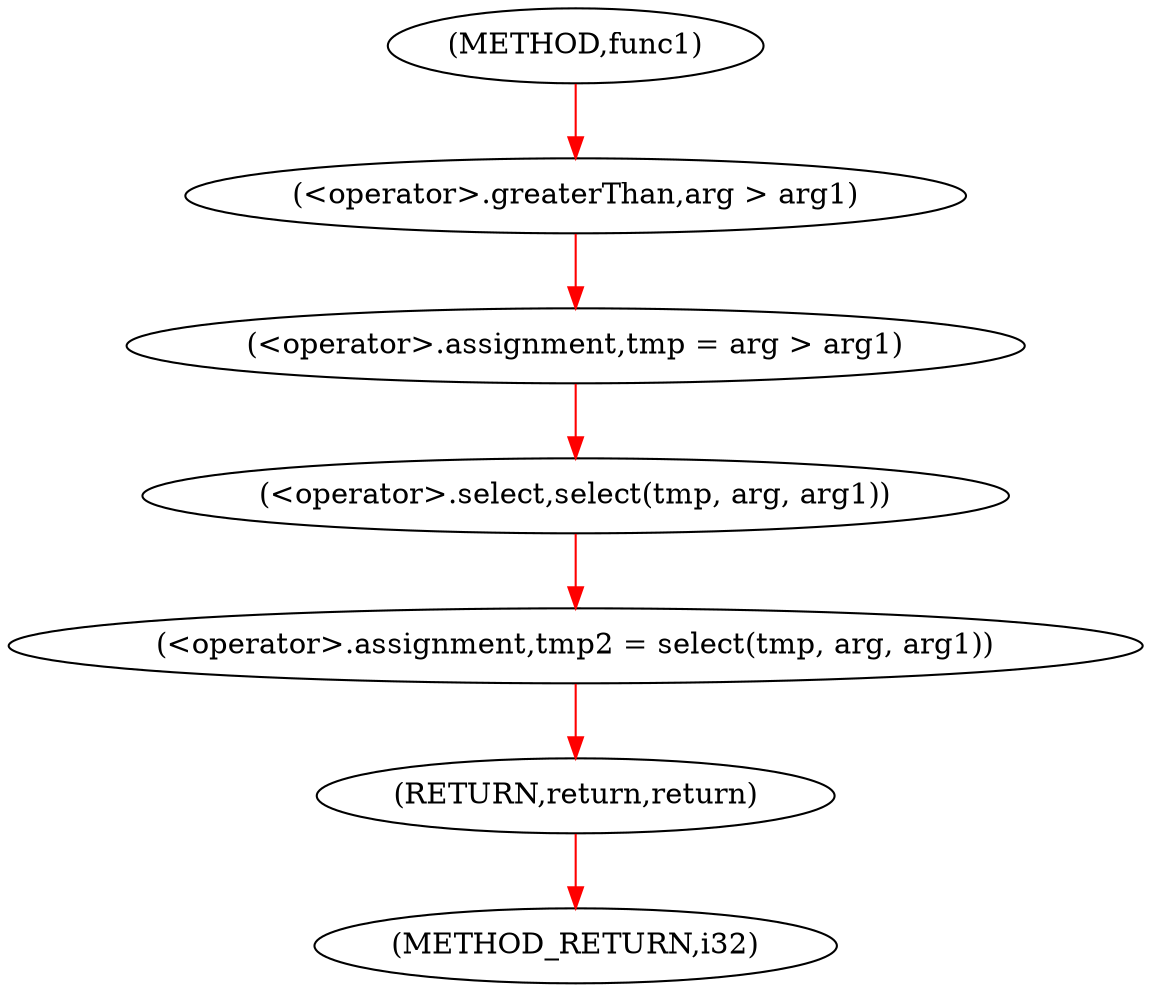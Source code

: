 digraph "func1" {  
"16" [label = <(&lt;operator&gt;.assignment,tmp = arg &gt; arg1)> ]
"22" [label = <(&lt;operator&gt;.assignment,tmp2 = select(tmp, arg, arg1))> ]
"23" [label = <(RETURN,return,return)> ]
"15" [label = <(&lt;operator&gt;.greaterThan,arg &gt; arg1)> ]
"21" [label = <(&lt;operator&gt;.select,select(tmp, arg, arg1))> ]
"5" [label = <(METHOD,func1)> ]
"6" [label = <(METHOD_RETURN,i32)> ]
  "16" -> "21" [ color = red ] 
  "22" -> "23" [ color = red ] 
  "23" -> "6" [ color = red ] 
  "15" -> "16" [ color = red ] 
  "21" -> "22" [ color = red ] 
  "5" -> "15" [ color = red ] 
}